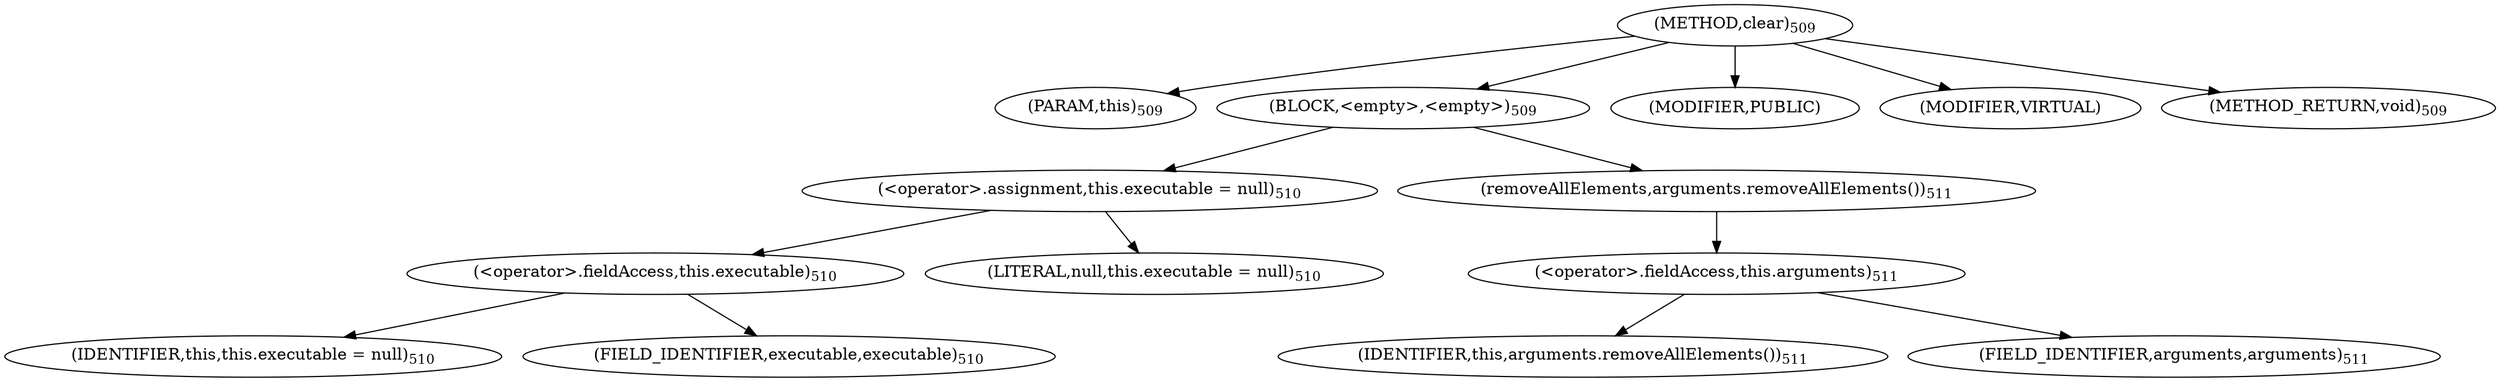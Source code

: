 digraph "clear" {  
"980" [label = <(METHOD,clear)<SUB>509</SUB>> ]
"981" [label = <(PARAM,this)<SUB>509</SUB>> ]
"982" [label = <(BLOCK,&lt;empty&gt;,&lt;empty&gt;)<SUB>509</SUB>> ]
"983" [label = <(&lt;operator&gt;.assignment,this.executable = null)<SUB>510</SUB>> ]
"984" [label = <(&lt;operator&gt;.fieldAccess,this.executable)<SUB>510</SUB>> ]
"985" [label = <(IDENTIFIER,this,this.executable = null)<SUB>510</SUB>> ]
"986" [label = <(FIELD_IDENTIFIER,executable,executable)<SUB>510</SUB>> ]
"987" [label = <(LITERAL,null,this.executable = null)<SUB>510</SUB>> ]
"988" [label = <(removeAllElements,arguments.removeAllElements())<SUB>511</SUB>> ]
"989" [label = <(&lt;operator&gt;.fieldAccess,this.arguments)<SUB>511</SUB>> ]
"990" [label = <(IDENTIFIER,this,arguments.removeAllElements())<SUB>511</SUB>> ]
"991" [label = <(FIELD_IDENTIFIER,arguments,arguments)<SUB>511</SUB>> ]
"992" [label = <(MODIFIER,PUBLIC)> ]
"993" [label = <(MODIFIER,VIRTUAL)> ]
"994" [label = <(METHOD_RETURN,void)<SUB>509</SUB>> ]
  "980" -> "981" 
  "980" -> "982" 
  "980" -> "992" 
  "980" -> "993" 
  "980" -> "994" 
  "982" -> "983" 
  "982" -> "988" 
  "983" -> "984" 
  "983" -> "987" 
  "984" -> "985" 
  "984" -> "986" 
  "988" -> "989" 
  "989" -> "990" 
  "989" -> "991" 
}
